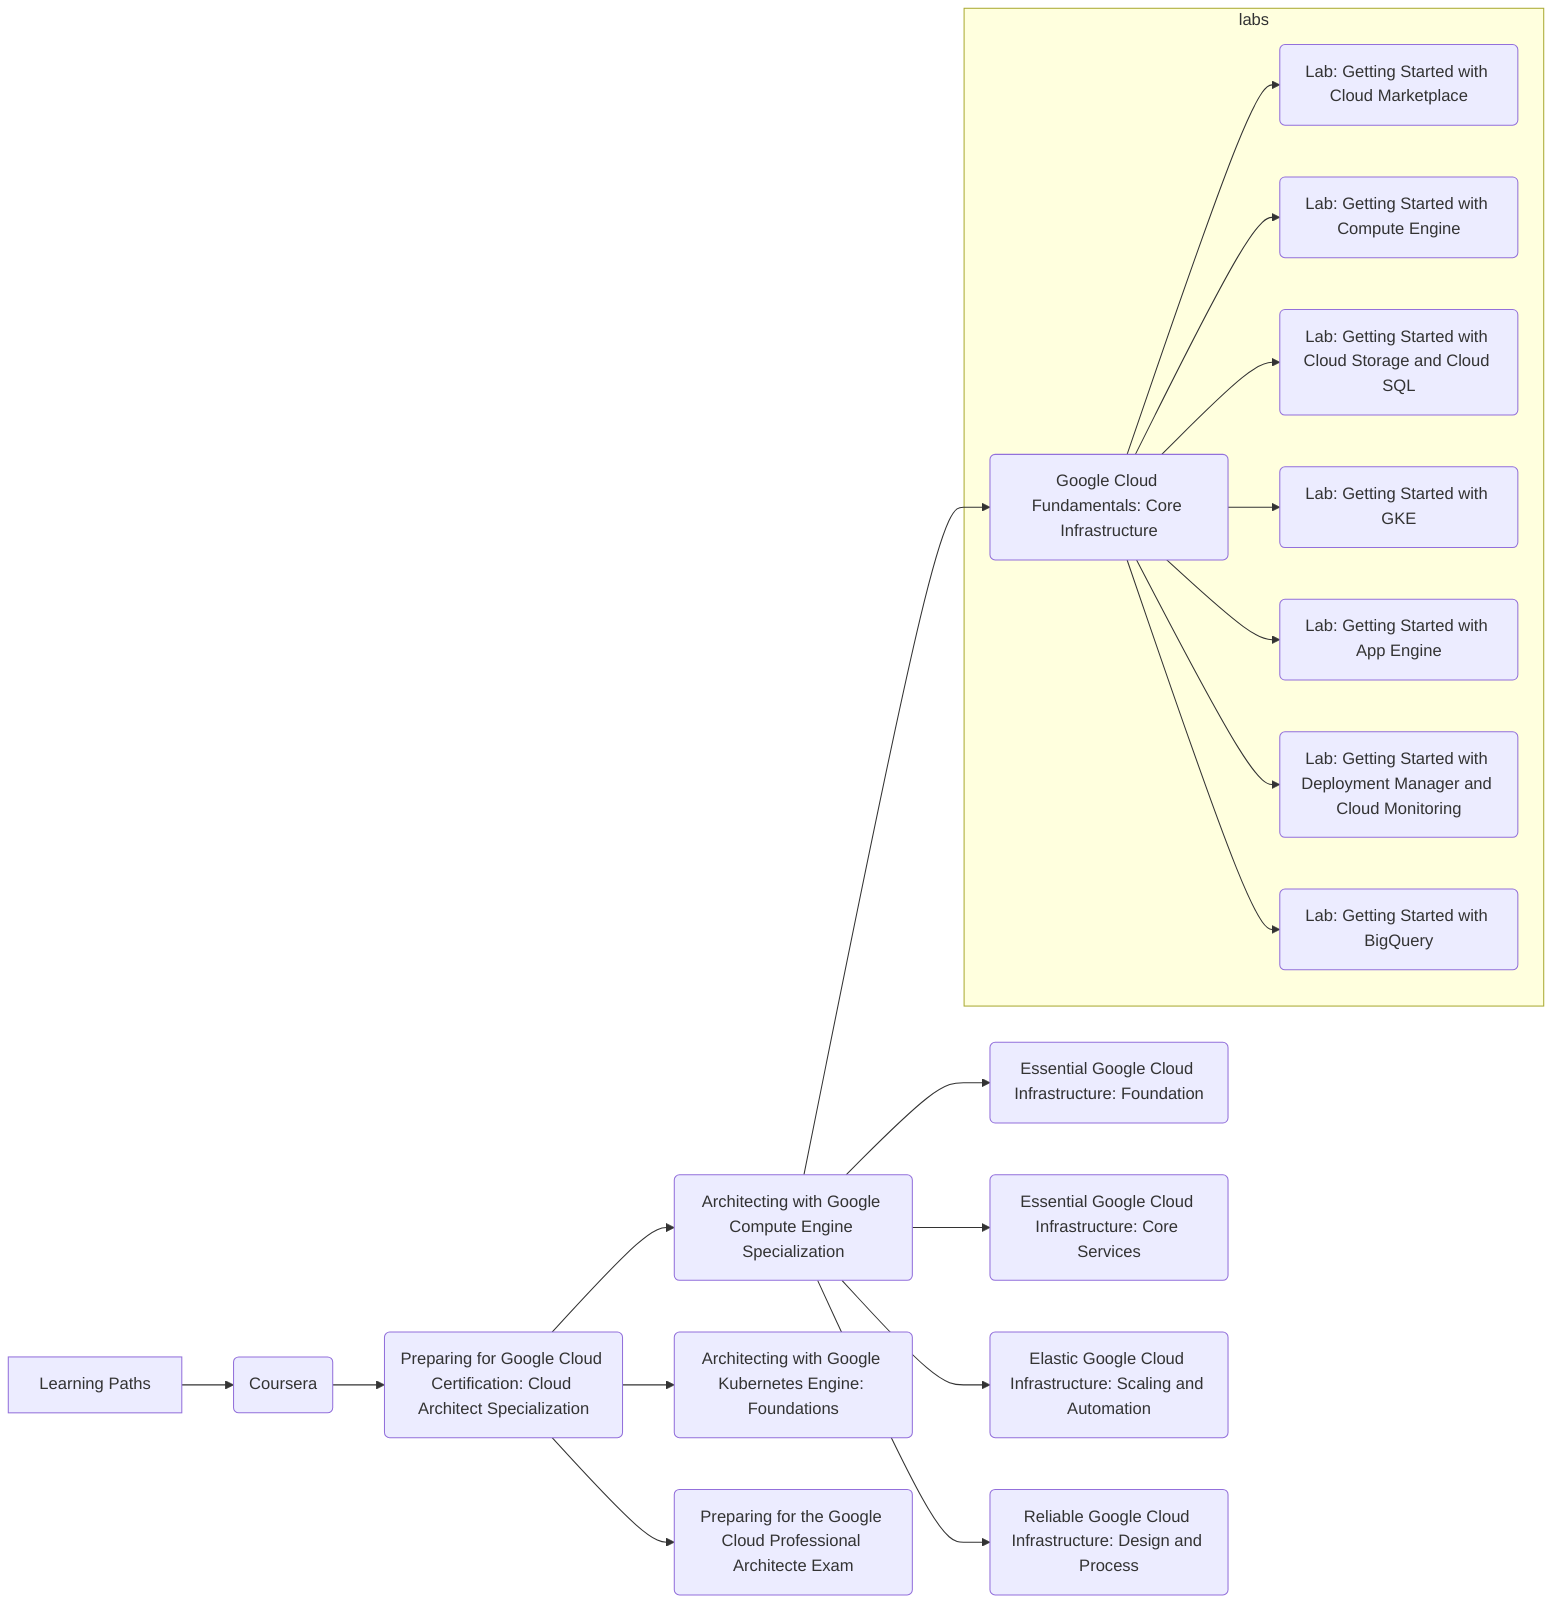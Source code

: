 graph LR
	A[Learning Paths] --> B(Coursera)
	B --> C(Preparing for Google Cloud Certification: Cloud Architect Specialization)
	C --> D(Architecting with Google Compute Engine Specialization)
	D --> E(Google Cloud Fundamentals: Core Infrastructure)
	D --> F(Essential Google Cloud Infrastructure: Foundation)
	D --> G(Essential Google Cloud Infrastructure: Core Services)
	D --> H(Elastic Google Cloud Infrastructure: Scaling and Automation)
	D --> I(Reliable Google Cloud Infrastructure: Design and Process)
	C --> J(Architecting with Google Kubernetes Engine: Foundations)
	C --> K(Preparing for the Google Cloud Professional Architecte Exam)

	subgraph labs
		E --> E1(Lab: Getting Started with Cloud Marketplace)
		E --> E2(Lab: Getting Started with Compute Engine)
		E --> E3(Lab: Getting Started with Cloud Storage and Cloud SQL)
		E --> E4(Lab: Getting Started with GKE)
		E --> E5(Lab: Getting Started with App Engine)
		E --> E6(Lab: Getting Started with Deployment Manager and Cloud Monitoring)
		E --> E7(Lab: Getting Started with BigQuery)
	end